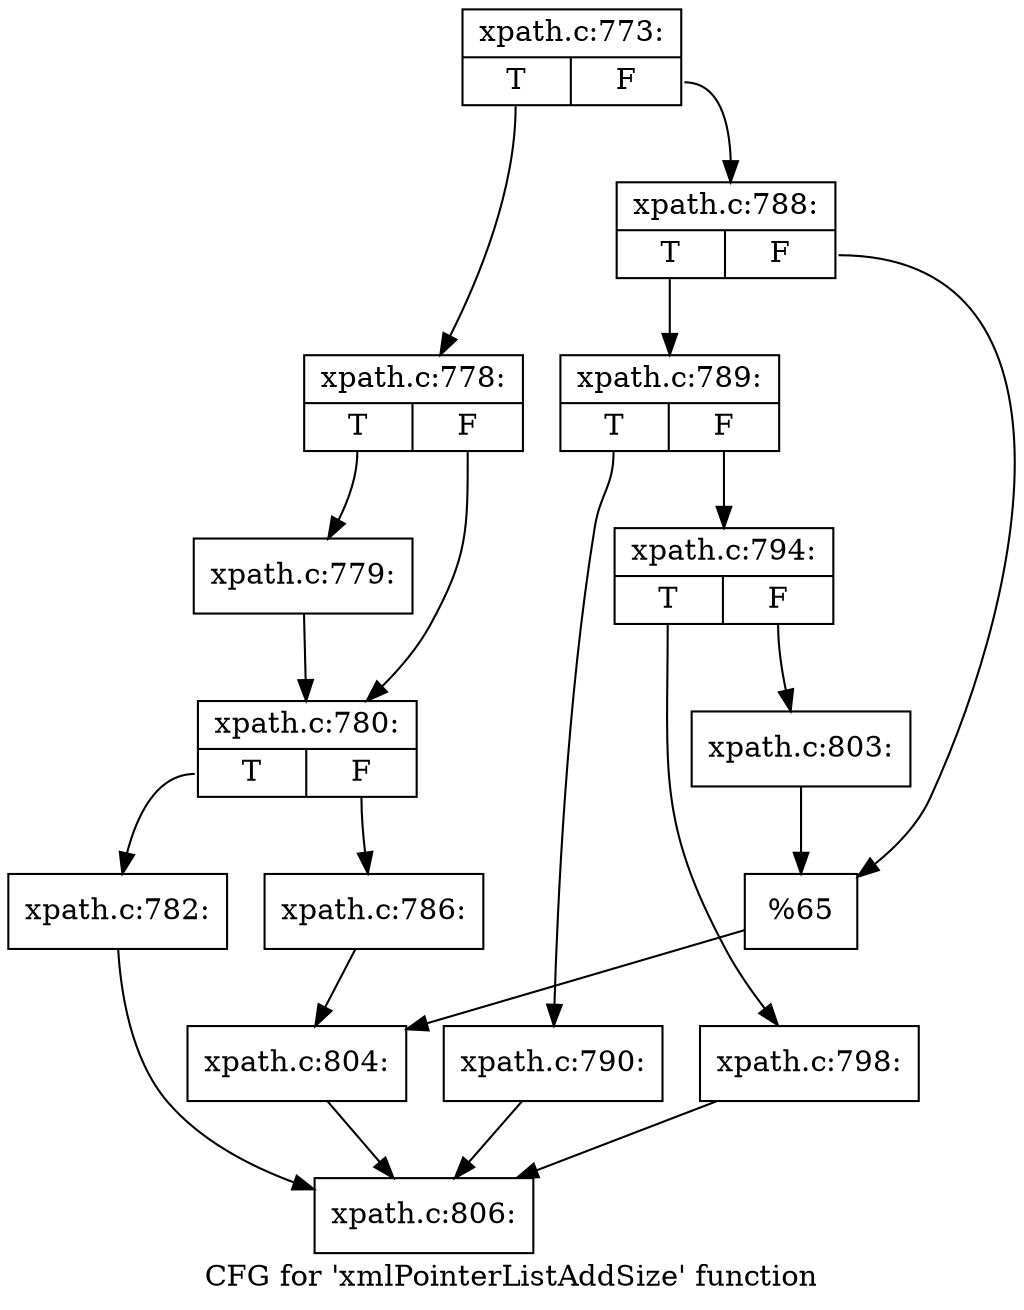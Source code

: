 digraph "CFG for 'xmlPointerListAddSize' function" {
	label="CFG for 'xmlPointerListAddSize' function";

	Node0x55e6b2ad1380 [shape=record,label="{xpath.c:773:|{<s0>T|<s1>F}}"];
	Node0x55e6b2ad1380:s0 -> Node0x55e6b2ad16d0;
	Node0x55e6b2ad1380:s1 -> Node0x55e6b2ae7180;
	Node0x55e6b2ad16d0 [shape=record,label="{xpath.c:778:|{<s0>T|<s1>F}}"];
	Node0x55e6b2ad16d0:s0 -> Node0x55e6b2ae75d0;
	Node0x55e6b2ad16d0:s1 -> Node0x55e6b2ae7620;
	Node0x55e6b2ae75d0 [shape=record,label="{xpath.c:779:}"];
	Node0x55e6b2ae75d0 -> Node0x55e6b2ae7620;
	Node0x55e6b2ae7620 [shape=record,label="{xpath.c:780:|{<s0>T|<s1>F}}"];
	Node0x55e6b2ae7620:s0 -> Node0x55e6b2ae7f40;
	Node0x55e6b2ae7620:s1 -> Node0x55e6b2ae7f90;
	Node0x55e6b2ae7f40 [shape=record,label="{xpath.c:782:}"];
	Node0x55e6b2ae7f40 -> Node0x55e6b26d5d60;
	Node0x55e6b2ae7f90 [shape=record,label="{xpath.c:786:}"];
	Node0x55e6b2ae7f90 -> Node0x55e6b2ae7130;
	Node0x55e6b2ae7180 [shape=record,label="{xpath.c:788:|{<s0>T|<s1>F}}"];
	Node0x55e6b2ae7180:s0 -> Node0x55e6b2ae8c80;
	Node0x55e6b2ae7180:s1 -> Node0x55e6b2ae8cd0;
	Node0x55e6b2ae8c80 [shape=record,label="{xpath.c:789:|{<s0>T|<s1>F}}"];
	Node0x55e6b2ae8c80:s0 -> Node0x55e6b2ae9350;
	Node0x55e6b2ae8c80:s1 -> Node0x55e6b2ae93a0;
	Node0x55e6b2ae9350 [shape=record,label="{xpath.c:790:}"];
	Node0x55e6b2ae9350 -> Node0x55e6b26d5d60;
	Node0x55e6b2ae93a0 [shape=record,label="{xpath.c:794:|{<s0>T|<s1>F}}"];
	Node0x55e6b2ae93a0:s0 -> Node0x55e6b2aea940;
	Node0x55e6b2ae93a0:s1 -> Node0x55e6b2aea990;
	Node0x55e6b2aea940 [shape=record,label="{xpath.c:798:}"];
	Node0x55e6b2aea940 -> Node0x55e6b26d5d60;
	Node0x55e6b2aea990 [shape=record,label="{xpath.c:803:}"];
	Node0x55e6b2aea990 -> Node0x55e6b2ae8cd0;
	Node0x55e6b2ae8cd0 [shape=record,label="{%65}"];
	Node0x55e6b2ae8cd0 -> Node0x55e6b2ae7130;
	Node0x55e6b2ae7130 [shape=record,label="{xpath.c:804:}"];
	Node0x55e6b2ae7130 -> Node0x55e6b26d5d60;
	Node0x55e6b26d5d60 [shape=record,label="{xpath.c:806:}"];
}

